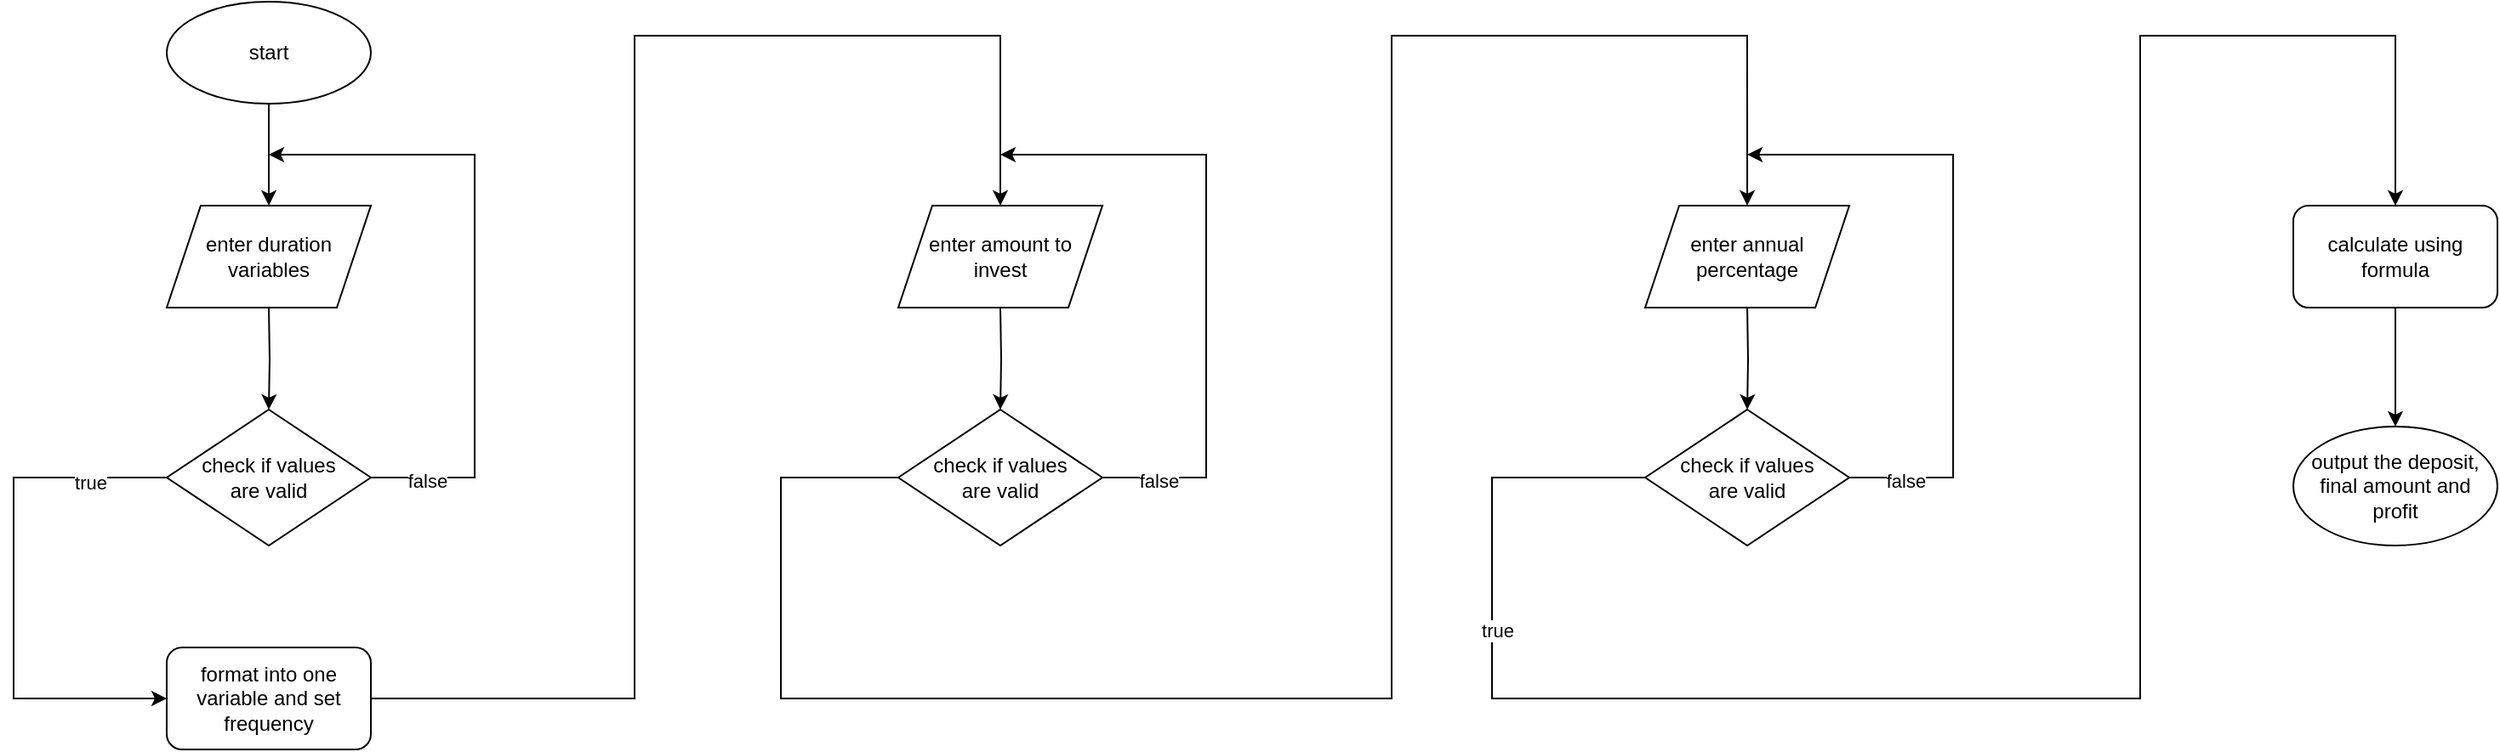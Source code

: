 <mxfile version="24.7.17">
  <diagram name="Page-1" id="GbgQJ5qdhJwq2DoJmUP9">
    <mxGraphModel dx="618" dy="805" grid="1" gridSize="10" guides="1" tooltips="1" connect="1" arrows="1" fold="1" page="1" pageScale="1" pageWidth="850" pageHeight="1100" math="0" shadow="0">
      <root>
        <mxCell id="0" />
        <mxCell id="1" parent="0" />
        <mxCell id="MOBIPCl_3TF-jlMuR6qW-3" style="edgeStyle=orthogonalEdgeStyle;rounded=0;orthogonalLoop=1;jettySize=auto;html=1;entryX=0.5;entryY=0;entryDx=0;entryDy=0;" parent="1" source="MOBIPCl_3TF-jlMuR6qW-1" edge="1">
          <mxGeometry relative="1" as="geometry">
            <mxPoint x="420" y="160" as="targetPoint" />
          </mxGeometry>
        </mxCell>
        <mxCell id="MOBIPCl_3TF-jlMuR6qW-1" value="&lt;div&gt;start&lt;/div&gt;" style="ellipse;whiteSpace=wrap;html=1;" parent="1" vertex="1">
          <mxGeometry x="360" y="40" width="120" height="60" as="geometry" />
        </mxCell>
        <mxCell id="MOBIPCl_3TF-jlMuR6qW-5" style="edgeStyle=orthogonalEdgeStyle;rounded=0;orthogonalLoop=1;jettySize=auto;html=1;entryX=0.5;entryY=0;entryDx=0;entryDy=0;" parent="1" target="MOBIPCl_3TF-jlMuR6qW-4" edge="1">
          <mxGeometry relative="1" as="geometry">
            <mxPoint x="420" y="220" as="sourcePoint" />
          </mxGeometry>
        </mxCell>
        <mxCell id="MOBIPCl_3TF-jlMuR6qW-6" style="edgeStyle=orthogonalEdgeStyle;rounded=0;orthogonalLoop=1;jettySize=auto;html=1;" parent="1" source="MOBIPCl_3TF-jlMuR6qW-4" edge="1">
          <mxGeometry relative="1" as="geometry">
            <mxPoint x="420" y="130" as="targetPoint" />
            <Array as="points">
              <mxPoint x="541" y="320" />
            </Array>
          </mxGeometry>
        </mxCell>
        <mxCell id="MOBIPCl_3TF-jlMuR6qW-7" value="&lt;div&gt;false&lt;/div&gt;" style="edgeLabel;html=1;align=center;verticalAlign=middle;resizable=0;points=[];" parent="MOBIPCl_3TF-jlMuR6qW-6" vertex="1" connectable="0">
          <mxGeometry x="-0.823" y="-2" relative="1" as="geometry">
            <mxPoint as="offset" />
          </mxGeometry>
        </mxCell>
        <mxCell id="MOBIPCl_3TF-jlMuR6qW-11" style="edgeStyle=orthogonalEdgeStyle;rounded=0;orthogonalLoop=1;jettySize=auto;html=1;entryX=0;entryY=0.5;entryDx=0;entryDy=0;exitX=0;exitY=0.5;exitDx=0;exitDy=0;" parent="1" source="MOBIPCl_3TF-jlMuR6qW-4" target="MOBIPCl_3TF-jlMuR6qW-10" edge="1">
          <mxGeometry relative="1" as="geometry">
            <Array as="points">
              <mxPoint x="270" y="320" />
              <mxPoint x="270" y="450" />
            </Array>
          </mxGeometry>
        </mxCell>
        <mxCell id="MOBIPCl_3TF-jlMuR6qW-14" value="&lt;div&gt;true&lt;/div&gt;" style="edgeLabel;html=1;align=center;verticalAlign=middle;resizable=0;points=[];" parent="MOBIPCl_3TF-jlMuR6qW-11" vertex="1" connectable="0">
          <mxGeometry x="-0.71" y="3" relative="1" as="geometry">
            <mxPoint as="offset" />
          </mxGeometry>
        </mxCell>
        <mxCell id="MOBIPCl_3TF-jlMuR6qW-4" value="&lt;div&gt;check if values&lt;/div&gt;&lt;div&gt;are valid&lt;/div&gt;" style="rhombus;whiteSpace=wrap;html=1;" parent="1" vertex="1">
          <mxGeometry x="360" y="280" width="120" height="80" as="geometry" />
        </mxCell>
        <mxCell id="MOBIPCl_3TF-jlMuR6qW-29" style="edgeStyle=orthogonalEdgeStyle;rounded=0;orthogonalLoop=1;jettySize=auto;html=1;entryX=0.5;entryY=0;entryDx=0;entryDy=0;" parent="1" source="MOBIPCl_3TF-jlMuR6qW-10" edge="1">
          <mxGeometry relative="1" as="geometry">
            <Array as="points">
              <mxPoint x="635" y="450" />
              <mxPoint x="635" y="60" />
              <mxPoint x="850" y="60" />
            </Array>
            <mxPoint x="850" y="160" as="targetPoint" />
          </mxGeometry>
        </mxCell>
        <mxCell id="MOBIPCl_3TF-jlMuR6qW-10" value="format into one variable and set frequency" style="rounded=1;whiteSpace=wrap;html=1;" parent="1" vertex="1">
          <mxGeometry x="360" y="420" width="120" height="60" as="geometry" />
        </mxCell>
        <mxCell id="MOBIPCl_3TF-jlMuR6qW-17" style="edgeStyle=orthogonalEdgeStyle;rounded=0;orthogonalLoop=1;jettySize=auto;html=1;entryX=0.5;entryY=0;entryDx=0;entryDy=0;" parent="1" target="MOBIPCl_3TF-jlMuR6qW-23" edge="1">
          <mxGeometry relative="1" as="geometry">
            <mxPoint x="850" y="220" as="sourcePoint" />
          </mxGeometry>
        </mxCell>
        <mxCell id="MOBIPCl_3TF-jlMuR6qW-19" style="edgeStyle=orthogonalEdgeStyle;rounded=0;orthogonalLoop=1;jettySize=auto;html=1;" parent="1" source="MOBIPCl_3TF-jlMuR6qW-23" edge="1">
          <mxGeometry relative="1" as="geometry">
            <mxPoint x="850" y="130" as="targetPoint" />
            <Array as="points">
              <mxPoint x="971" y="320" />
            </Array>
          </mxGeometry>
        </mxCell>
        <mxCell id="MOBIPCl_3TF-jlMuR6qW-20" value="&lt;div&gt;false&lt;/div&gt;" style="edgeLabel;html=1;align=center;verticalAlign=middle;resizable=0;points=[];" parent="MOBIPCl_3TF-jlMuR6qW-19" vertex="1" connectable="0">
          <mxGeometry x="-0.823" y="-2" relative="1" as="geometry">
            <mxPoint as="offset" />
          </mxGeometry>
        </mxCell>
        <mxCell id="MOBIPCl_3TF-jlMuR6qW-37" style="edgeStyle=orthogonalEdgeStyle;rounded=0;orthogonalLoop=1;jettySize=auto;html=1;entryX=0.5;entryY=0;entryDx=0;entryDy=0;" parent="1" source="MOBIPCl_3TF-jlMuR6qW-23" edge="1">
          <mxGeometry relative="1" as="geometry">
            <mxPoint x="1289.04" y="160" as="targetPoint" />
            <Array as="points">
              <mxPoint x="721" y="320" />
              <mxPoint x="721" y="450" />
              <mxPoint x="1080" y="450" />
              <mxPoint x="1080" y="60" />
              <mxPoint x="1289" y="60" />
            </Array>
          </mxGeometry>
        </mxCell>
        <mxCell id="MOBIPCl_3TF-jlMuR6qW-23" value="&lt;div&gt;check if values&lt;/div&gt;&lt;div&gt;are valid&lt;/div&gt;" style="rhombus;whiteSpace=wrap;html=1;" parent="1" vertex="1">
          <mxGeometry x="790" y="280" width="120" height="80" as="geometry" />
        </mxCell>
        <mxCell id="MOBIPCl_3TF-jlMuR6qW-30" style="edgeStyle=orthogonalEdgeStyle;rounded=0;orthogonalLoop=1;jettySize=auto;html=1;entryX=0.5;entryY=0;entryDx=0;entryDy=0;" parent="1" target="MOBIPCl_3TF-jlMuR6qW-36" edge="1">
          <mxGeometry relative="1" as="geometry">
            <mxPoint x="1289.04" y="220" as="sourcePoint" />
          </mxGeometry>
        </mxCell>
        <mxCell id="MOBIPCl_3TF-jlMuR6qW-32" style="edgeStyle=orthogonalEdgeStyle;rounded=0;orthogonalLoop=1;jettySize=auto;html=1;" parent="1" source="MOBIPCl_3TF-jlMuR6qW-36" edge="1">
          <mxGeometry relative="1" as="geometry">
            <mxPoint x="1289.04" y="130" as="targetPoint" />
            <Array as="points">
              <mxPoint x="1410.04" y="320" />
            </Array>
          </mxGeometry>
        </mxCell>
        <mxCell id="MOBIPCl_3TF-jlMuR6qW-33" value="&lt;div&gt;false&lt;/div&gt;" style="edgeLabel;html=1;align=center;verticalAlign=middle;resizable=0;points=[];" parent="MOBIPCl_3TF-jlMuR6qW-32" vertex="1" connectable="0">
          <mxGeometry x="-0.823" y="-2" relative="1" as="geometry">
            <mxPoint as="offset" />
          </mxGeometry>
        </mxCell>
        <mxCell id="MOBIPCl_3TF-jlMuR6qW-34" style="edgeStyle=orthogonalEdgeStyle;rounded=0;orthogonalLoop=1;jettySize=auto;html=1;exitX=0;exitY=0.5;exitDx=0;exitDy=0;entryX=0.5;entryY=0;entryDx=0;entryDy=0;" parent="1" source="MOBIPCl_3TF-jlMuR6qW-36" target="MOBIPCl_3TF-jlMuR6qW-38" edge="1">
          <mxGeometry relative="1" as="geometry">
            <Array as="points">
              <mxPoint x="1139" y="320" />
              <mxPoint x="1139" y="450" />
              <mxPoint x="1520" y="450" />
              <mxPoint x="1520" y="60" />
              <mxPoint x="1670" y="60" />
            </Array>
            <mxPoint x="1560" y="80" as="targetPoint" />
          </mxGeometry>
        </mxCell>
        <mxCell id="MOBIPCl_3TF-jlMuR6qW-35" value="&lt;div&gt;true&lt;/div&gt;" style="edgeLabel;html=1;align=center;verticalAlign=middle;resizable=0;points=[];" parent="MOBIPCl_3TF-jlMuR6qW-34" vertex="1" connectable="0">
          <mxGeometry x="-0.71" y="3" relative="1" as="geometry">
            <mxPoint as="offset" />
          </mxGeometry>
        </mxCell>
        <mxCell id="MOBIPCl_3TF-jlMuR6qW-36" value="&lt;div&gt;check if values&lt;/div&gt;&lt;div&gt;are valid&lt;/div&gt;" style="rhombus;whiteSpace=wrap;html=1;" parent="1" vertex="1">
          <mxGeometry x="1229.04" y="280" width="120" height="80" as="geometry" />
        </mxCell>
        <mxCell id="MOBIPCl_3TF-jlMuR6qW-40" style="edgeStyle=orthogonalEdgeStyle;rounded=0;orthogonalLoop=1;jettySize=auto;html=1;entryX=0.5;entryY=0;entryDx=0;entryDy=0;" parent="1" source="MOBIPCl_3TF-jlMuR6qW-38" edge="1">
          <mxGeometry relative="1" as="geometry">
            <mxPoint x="1670" y="290" as="targetPoint" />
          </mxGeometry>
        </mxCell>
        <mxCell id="MOBIPCl_3TF-jlMuR6qW-38" value="calculate using formula" style="rounded=1;whiteSpace=wrap;html=1;" parent="1" vertex="1">
          <mxGeometry x="1610" y="160" width="120" height="60" as="geometry" />
        </mxCell>
        <mxCell id="MOBIPCl_3TF-jlMuR6qW-41" value="output the deposit, final amount and profit" style="ellipse;whiteSpace=wrap;html=1;" parent="1" vertex="1">
          <mxGeometry x="1610" y="290" width="120" height="70" as="geometry" />
        </mxCell>
        <mxCell id="1gDrG3tLhYU1c6ziljh6-1" value="enter duration variables" style="shape=parallelogram;perimeter=parallelogramPerimeter;whiteSpace=wrap;html=1;fixedSize=1;" vertex="1" parent="1">
          <mxGeometry x="360" y="160" width="120" height="60" as="geometry" />
        </mxCell>
        <mxCell id="1gDrG3tLhYU1c6ziljh6-3" value="enter amount to invest" style="shape=parallelogram;perimeter=parallelogramPerimeter;whiteSpace=wrap;html=1;fixedSize=1;" vertex="1" parent="1">
          <mxGeometry x="790" y="160" width="120" height="60" as="geometry" />
        </mxCell>
        <mxCell id="1gDrG3tLhYU1c6ziljh6-4" value="enter annual percentage" style="shape=parallelogram;perimeter=parallelogramPerimeter;whiteSpace=wrap;html=1;fixedSize=1;" vertex="1" parent="1">
          <mxGeometry x="1229.04" y="160" width="120" height="60" as="geometry" />
        </mxCell>
      </root>
    </mxGraphModel>
  </diagram>
</mxfile>
